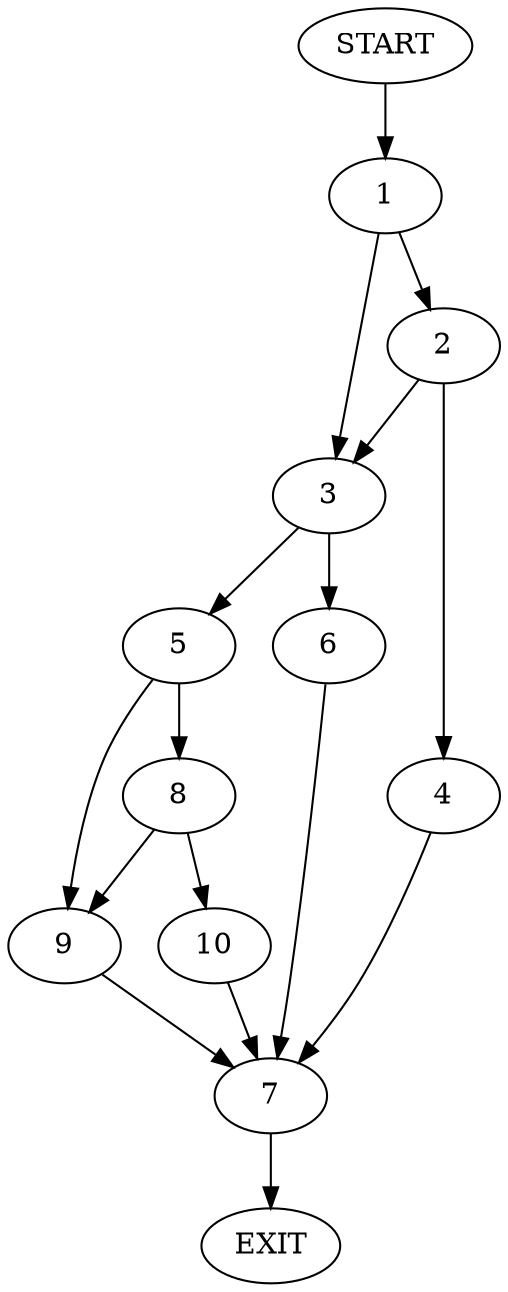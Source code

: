 digraph {
0 [label="START"]
11 [label="EXIT"]
0 -> 1
1 -> 2
1 -> 3
2 -> 3
2 -> 4
3 -> 5
3 -> 6
4 -> 7
7 -> 11
6 -> 7
5 -> 8
5 -> 9
8 -> 10
8 -> 9
9 -> 7
10 -> 7
}
